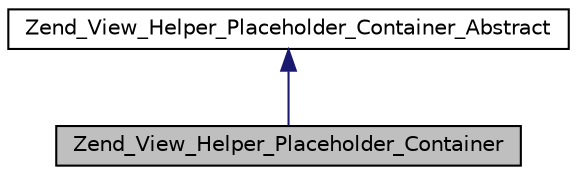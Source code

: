 digraph G
{
  edge [fontname="Helvetica",fontsize="10",labelfontname="Helvetica",labelfontsize="10"];
  node [fontname="Helvetica",fontsize="10",shape=record];
  Node1 [label="Zend_View_Helper_Placeholder_Container",height=0.2,width=0.4,color="black", fillcolor="grey75", style="filled" fontcolor="black"];
  Node2 -> Node1 [dir="back",color="midnightblue",fontsize="10",style="solid",fontname="Helvetica"];
  Node2 [label="Zend_View_Helper_Placeholder_Container_Abstract",height=0.2,width=0.4,color="black", fillcolor="white", style="filled",URL="$class_zend___view___helper___placeholder___container___abstract.html"];
}
